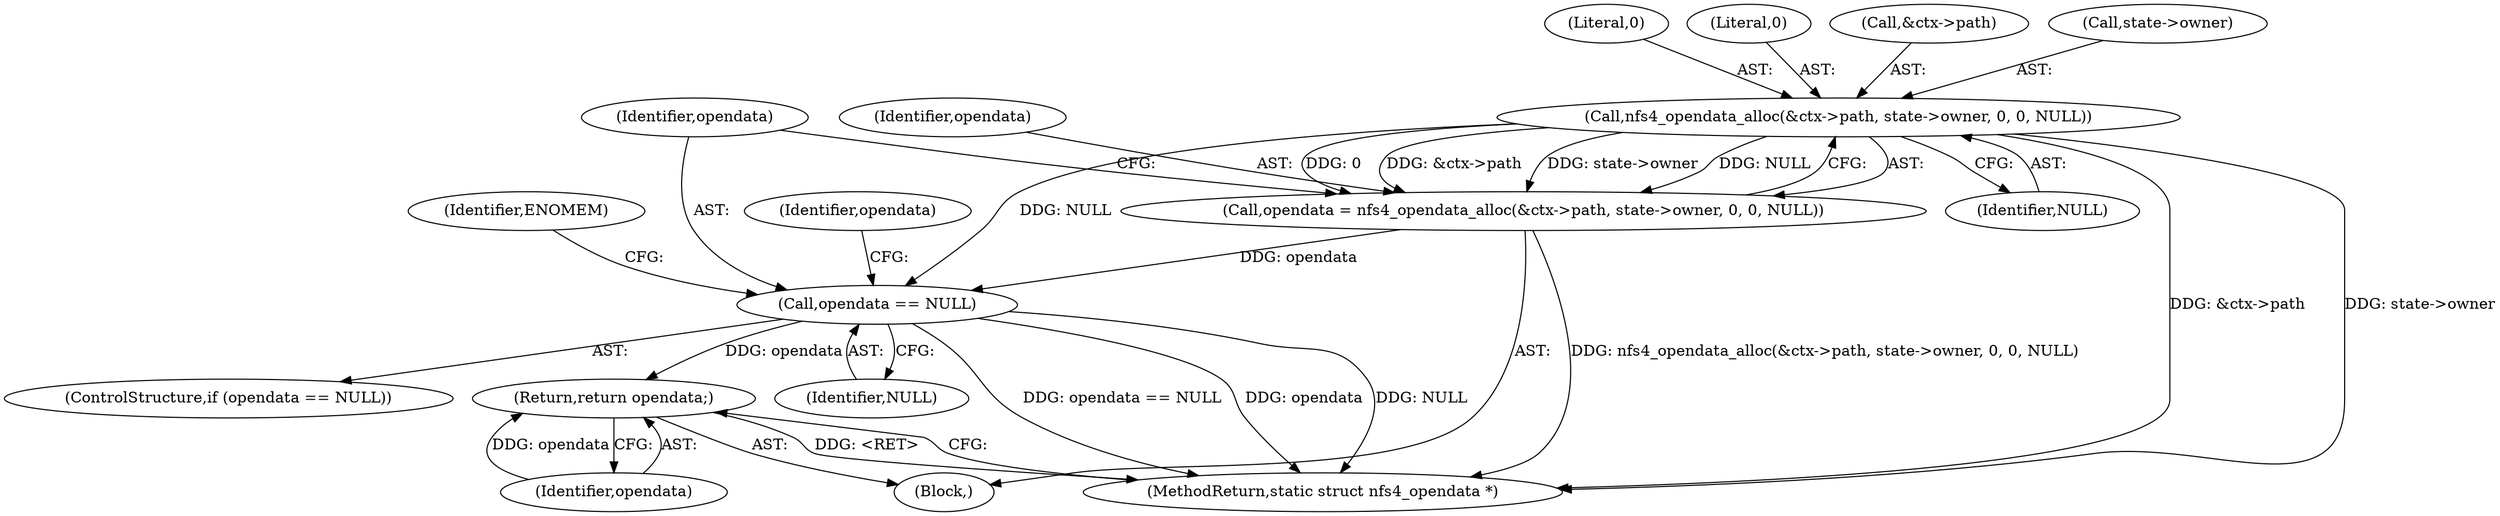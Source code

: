 digraph "0_linux_dc0b027dfadfcb8a5504f7d8052754bf8d501ab9_14@API" {
"1000107" [label="(Call,nfs4_opendata_alloc(&ctx->path, state->owner, 0, 0, NULL))"];
"1000105" [label="(Call,opendata = nfs4_opendata_alloc(&ctx->path, state->owner, 0, 0, NULL))"];
"1000119" [label="(Call,opendata == NULL)"];
"1000136" [label="(Return,return opendata;)"];
"1000116" [label="(Literal,0)"];
"1000118" [label="(ControlStructure,if (opendata == NULL))"];
"1000125" [label="(Identifier,ENOMEM)"];
"1000128" [label="(Identifier,opendata)"];
"1000137" [label="(Identifier,opendata)"];
"1000119" [label="(Call,opendata == NULL)"];
"1000138" [label="(MethodReturn,static struct nfs4_opendata *)"];
"1000115" [label="(Literal,0)"];
"1000106" [label="(Identifier,opendata)"];
"1000120" [label="(Identifier,opendata)"];
"1000107" [label="(Call,nfs4_opendata_alloc(&ctx->path, state->owner, 0, 0, NULL))"];
"1000117" [label="(Identifier,NULL)"];
"1000108" [label="(Call,&ctx->path)"];
"1000105" [label="(Call,opendata = nfs4_opendata_alloc(&ctx->path, state->owner, 0, 0, NULL))"];
"1000121" [label="(Identifier,NULL)"];
"1000136" [label="(Return,return opendata;)"];
"1000112" [label="(Call,state->owner)"];
"1000103" [label="(Block,)"];
"1000107" -> "1000105"  [label="AST: "];
"1000107" -> "1000117"  [label="CFG: "];
"1000108" -> "1000107"  [label="AST: "];
"1000112" -> "1000107"  [label="AST: "];
"1000115" -> "1000107"  [label="AST: "];
"1000116" -> "1000107"  [label="AST: "];
"1000117" -> "1000107"  [label="AST: "];
"1000105" -> "1000107"  [label="CFG: "];
"1000107" -> "1000138"  [label="DDG: &ctx->path"];
"1000107" -> "1000138"  [label="DDG: state->owner"];
"1000107" -> "1000105"  [label="DDG: 0"];
"1000107" -> "1000105"  [label="DDG: &ctx->path"];
"1000107" -> "1000105"  [label="DDG: state->owner"];
"1000107" -> "1000105"  [label="DDG: NULL"];
"1000107" -> "1000119"  [label="DDG: NULL"];
"1000105" -> "1000103"  [label="AST: "];
"1000106" -> "1000105"  [label="AST: "];
"1000120" -> "1000105"  [label="CFG: "];
"1000105" -> "1000138"  [label="DDG: nfs4_opendata_alloc(&ctx->path, state->owner, 0, 0, NULL)"];
"1000105" -> "1000119"  [label="DDG: opendata"];
"1000119" -> "1000118"  [label="AST: "];
"1000119" -> "1000121"  [label="CFG: "];
"1000120" -> "1000119"  [label="AST: "];
"1000121" -> "1000119"  [label="AST: "];
"1000125" -> "1000119"  [label="CFG: "];
"1000128" -> "1000119"  [label="CFG: "];
"1000119" -> "1000138"  [label="DDG: NULL"];
"1000119" -> "1000138"  [label="DDG: opendata == NULL"];
"1000119" -> "1000138"  [label="DDG: opendata"];
"1000119" -> "1000136"  [label="DDG: opendata"];
"1000136" -> "1000103"  [label="AST: "];
"1000136" -> "1000137"  [label="CFG: "];
"1000137" -> "1000136"  [label="AST: "];
"1000138" -> "1000136"  [label="CFG: "];
"1000136" -> "1000138"  [label="DDG: <RET>"];
"1000137" -> "1000136"  [label="DDG: opendata"];
}
